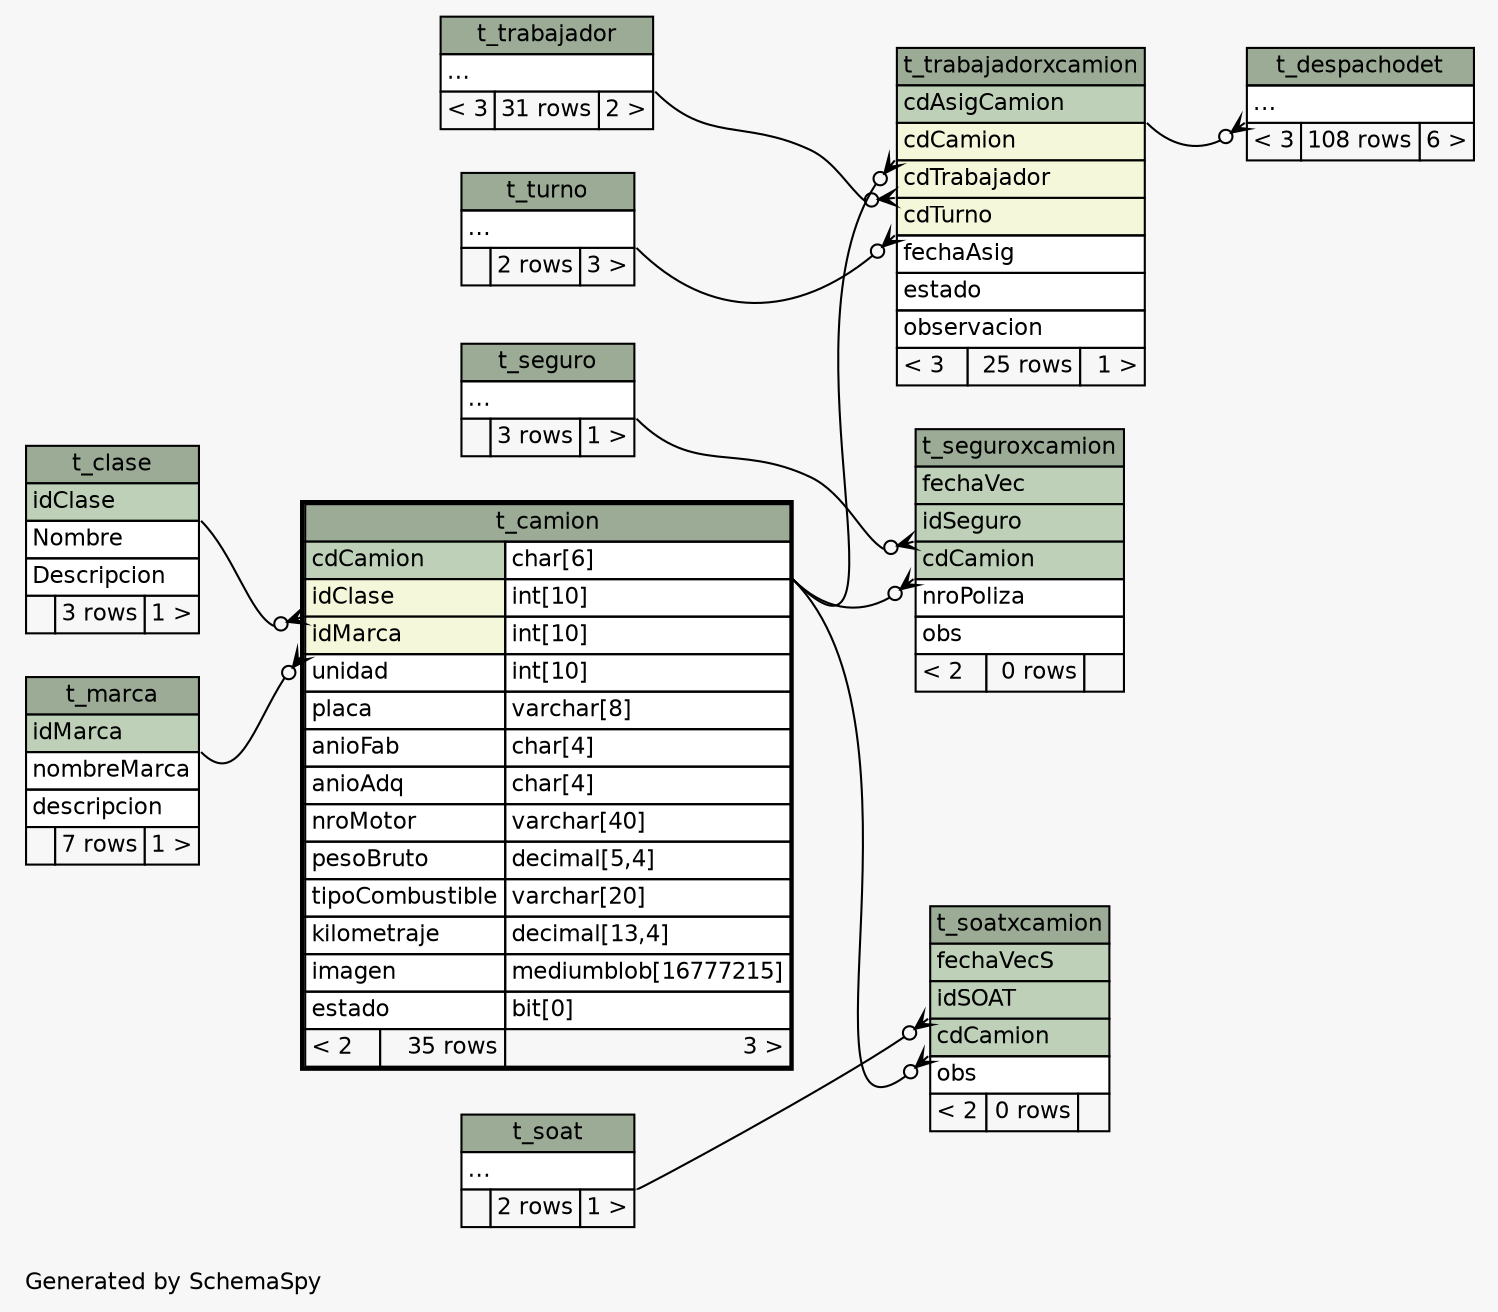 // dot null on Windows 7 6.1
// SchemaSpy rev 590
digraph "twoDegreesRelationshipsDiagram" {
  graph [
    rankdir="RL"
    bgcolor="#f7f7f7"
    label="\nGenerated by SchemaSpy"
    labeljust="l"
    nodesep="0.18"
    ranksep="0.46"
    fontname="Helvetica"
    fontsize="11"
  ];
  node [
    fontname="Helvetica"
    fontsize="11"
    shape="plaintext"
  ];
  edge [
    arrowsize="0.8"
  ];
  "t_camion":"idClase":sw -> "t_clase":"idClase":se [arrowhead=none dir=back arrowtail=crowodot];
  "t_camion":"idMarca":sw -> "t_marca":"idMarca":se [arrowhead=none dir=back arrowtail=crowodot];
  "t_despachodet":"elipses":sw -> "t_trabajadorxcamion":"cdAsigCamion":se [arrowhead=none dir=back arrowtail=crowodot];
  "t_seguroxcamion":"cdCamion":sw -> "t_camion":"cdCamion.type":se [arrowhead=none dir=back arrowtail=crowodot];
  "t_seguroxcamion":"idSeguro":sw -> "t_seguro":"elipses":se [arrowhead=none dir=back arrowtail=crowodot];
  "t_soatxcamion":"cdCamion":sw -> "t_camion":"cdCamion.type":se [arrowhead=none dir=back arrowtail=crowodot];
  "t_soatxcamion":"idSOAT":sw -> "t_soat":"elipses":se [arrowhead=none dir=back arrowtail=crowodot];
  "t_trabajadorxcamion":"cdCamion":sw -> "t_camion":"cdCamion.type":se [arrowhead=none dir=back arrowtail=crowodot];
  "t_trabajadorxcamion":"cdTrabajador":sw -> "t_trabajador":"elipses":se [arrowhead=none dir=back arrowtail=crowodot];
  "t_trabajadorxcamion":"cdTurno":sw -> "t_turno":"elipses":se [arrowhead=none dir=back arrowtail=crowodot];
  "t_camion" [
    label=<
    <TABLE BORDER="2" CELLBORDER="1" CELLSPACING="0" BGCOLOR="#ffffff">
      <TR><TD COLSPAN="3" BGCOLOR="#9bab96" ALIGN="CENTER">t_camion</TD></TR>
      <TR><TD PORT="cdCamion" COLSPAN="2" BGCOLOR="#bed1b8" ALIGN="LEFT">cdCamion</TD><TD PORT="cdCamion.type" ALIGN="LEFT">char[6]</TD></TR>
      <TR><TD PORT="idClase" COLSPAN="2" BGCOLOR="#f4f7da" ALIGN="LEFT">idClase</TD><TD PORT="idClase.type" ALIGN="LEFT">int[10]</TD></TR>
      <TR><TD PORT="idMarca" COLSPAN="2" BGCOLOR="#f4f7da" ALIGN="LEFT">idMarca</TD><TD PORT="idMarca.type" ALIGN="LEFT">int[10]</TD></TR>
      <TR><TD PORT="unidad" COLSPAN="2" ALIGN="LEFT">unidad</TD><TD PORT="unidad.type" ALIGN="LEFT">int[10]</TD></TR>
      <TR><TD PORT="placa" COLSPAN="2" ALIGN="LEFT">placa</TD><TD PORT="placa.type" ALIGN="LEFT">varchar[8]</TD></TR>
      <TR><TD PORT="anioFab" COLSPAN="2" ALIGN="LEFT">anioFab</TD><TD PORT="anioFab.type" ALIGN="LEFT">char[4]</TD></TR>
      <TR><TD PORT="anioAdq" COLSPAN="2" ALIGN="LEFT">anioAdq</TD><TD PORT="anioAdq.type" ALIGN="LEFT">char[4]</TD></TR>
      <TR><TD PORT="nroMotor" COLSPAN="2" ALIGN="LEFT">nroMotor</TD><TD PORT="nroMotor.type" ALIGN="LEFT">varchar[40]</TD></TR>
      <TR><TD PORT="pesoBruto" COLSPAN="2" ALIGN="LEFT">pesoBruto</TD><TD PORT="pesoBruto.type" ALIGN="LEFT">decimal[5,4]</TD></TR>
      <TR><TD PORT="tipoCombustible" COLSPAN="2" ALIGN="LEFT">tipoCombustible</TD><TD PORT="tipoCombustible.type" ALIGN="LEFT">varchar[20]</TD></TR>
      <TR><TD PORT="kilometraje" COLSPAN="2" ALIGN="LEFT">kilometraje</TD><TD PORT="kilometraje.type" ALIGN="LEFT">decimal[13,4]</TD></TR>
      <TR><TD PORT="imagen" COLSPAN="2" ALIGN="LEFT">imagen</TD><TD PORT="imagen.type" ALIGN="LEFT">mediumblob[16777215]</TD></TR>
      <TR><TD PORT="estado" COLSPAN="2" ALIGN="LEFT">estado</TD><TD PORT="estado.type" ALIGN="LEFT">bit[0]</TD></TR>
      <TR><TD ALIGN="LEFT" BGCOLOR="#f7f7f7">&lt; 2</TD><TD ALIGN="RIGHT" BGCOLOR="#f7f7f7">35 rows</TD><TD ALIGN="RIGHT" BGCOLOR="#f7f7f7">3 &gt;</TD></TR>
    </TABLE>>
    URL="t_camion.html"
    tooltip="t_camion"
  ];
  "t_clase" [
    label=<
    <TABLE BORDER="0" CELLBORDER="1" CELLSPACING="0" BGCOLOR="#ffffff">
      <TR><TD COLSPAN="3" BGCOLOR="#9bab96" ALIGN="CENTER">t_clase</TD></TR>
      <TR><TD PORT="idClase" COLSPAN="3" BGCOLOR="#bed1b8" ALIGN="LEFT">idClase</TD></TR>
      <TR><TD PORT="Nombre" COLSPAN="3" ALIGN="LEFT">Nombre</TD></TR>
      <TR><TD PORT="Descripcion" COLSPAN="3" ALIGN="LEFT">Descripcion</TD></TR>
      <TR><TD ALIGN="LEFT" BGCOLOR="#f7f7f7">  </TD><TD ALIGN="RIGHT" BGCOLOR="#f7f7f7">3 rows</TD><TD ALIGN="RIGHT" BGCOLOR="#f7f7f7">1 &gt;</TD></TR>
    </TABLE>>
    URL="t_clase.html"
    tooltip="t_clase"
  ];
  "t_despachodet" [
    label=<
    <TABLE BORDER="0" CELLBORDER="1" CELLSPACING="0" BGCOLOR="#ffffff">
      <TR><TD COLSPAN="3" BGCOLOR="#9bab96" ALIGN="CENTER">t_despachodet</TD></TR>
      <TR><TD PORT="elipses" COLSPAN="3" ALIGN="LEFT">...</TD></TR>
      <TR><TD ALIGN="LEFT" BGCOLOR="#f7f7f7">&lt; 3</TD><TD ALIGN="RIGHT" BGCOLOR="#f7f7f7">108 rows</TD><TD ALIGN="RIGHT" BGCOLOR="#f7f7f7">6 &gt;</TD></TR>
    </TABLE>>
    URL="t_despachodet.html"
    tooltip="t_despachodet"
  ];
  "t_marca" [
    label=<
    <TABLE BORDER="0" CELLBORDER="1" CELLSPACING="0" BGCOLOR="#ffffff">
      <TR><TD COLSPAN="3" BGCOLOR="#9bab96" ALIGN="CENTER">t_marca</TD></TR>
      <TR><TD PORT="idMarca" COLSPAN="3" BGCOLOR="#bed1b8" ALIGN="LEFT">idMarca</TD></TR>
      <TR><TD PORT="nombreMarca" COLSPAN="3" ALIGN="LEFT">nombreMarca</TD></TR>
      <TR><TD PORT="descripcion" COLSPAN="3" ALIGN="LEFT">descripcion</TD></TR>
      <TR><TD ALIGN="LEFT" BGCOLOR="#f7f7f7">  </TD><TD ALIGN="RIGHT" BGCOLOR="#f7f7f7">7 rows</TD><TD ALIGN="RIGHT" BGCOLOR="#f7f7f7">1 &gt;</TD></TR>
    </TABLE>>
    URL="t_marca.html"
    tooltip="t_marca"
  ];
  "t_seguro" [
    label=<
    <TABLE BORDER="0" CELLBORDER="1" CELLSPACING="0" BGCOLOR="#ffffff">
      <TR><TD COLSPAN="3" BGCOLOR="#9bab96" ALIGN="CENTER">t_seguro</TD></TR>
      <TR><TD PORT="elipses" COLSPAN="3" ALIGN="LEFT">...</TD></TR>
      <TR><TD ALIGN="LEFT" BGCOLOR="#f7f7f7">  </TD><TD ALIGN="RIGHT" BGCOLOR="#f7f7f7">3 rows</TD><TD ALIGN="RIGHT" BGCOLOR="#f7f7f7">1 &gt;</TD></TR>
    </TABLE>>
    URL="t_seguro.html"
    tooltip="t_seguro"
  ];
  "t_seguroxcamion" [
    label=<
    <TABLE BORDER="0" CELLBORDER="1" CELLSPACING="0" BGCOLOR="#ffffff">
      <TR><TD COLSPAN="3" BGCOLOR="#9bab96" ALIGN="CENTER">t_seguroxcamion</TD></TR>
      <TR><TD PORT="fechaVec" COLSPAN="3" BGCOLOR="#bed1b8" ALIGN="LEFT">fechaVec</TD></TR>
      <TR><TD PORT="idSeguro" COLSPAN="3" BGCOLOR="#bed1b8" ALIGN="LEFT">idSeguro</TD></TR>
      <TR><TD PORT="cdCamion" COLSPAN="3" BGCOLOR="#bed1b8" ALIGN="LEFT">cdCamion</TD></TR>
      <TR><TD PORT="nroPoliza" COLSPAN="3" ALIGN="LEFT">nroPoliza</TD></TR>
      <TR><TD PORT="obs" COLSPAN="3" ALIGN="LEFT">obs</TD></TR>
      <TR><TD ALIGN="LEFT" BGCOLOR="#f7f7f7">&lt; 2</TD><TD ALIGN="RIGHT" BGCOLOR="#f7f7f7">0 rows</TD><TD ALIGN="RIGHT" BGCOLOR="#f7f7f7">  </TD></TR>
    </TABLE>>
    URL="t_seguroxcamion.html"
    tooltip="t_seguroxcamion"
  ];
  "t_soat" [
    label=<
    <TABLE BORDER="0" CELLBORDER="1" CELLSPACING="0" BGCOLOR="#ffffff">
      <TR><TD COLSPAN="3" BGCOLOR="#9bab96" ALIGN="CENTER">t_soat</TD></TR>
      <TR><TD PORT="elipses" COLSPAN="3" ALIGN="LEFT">...</TD></TR>
      <TR><TD ALIGN="LEFT" BGCOLOR="#f7f7f7">  </TD><TD ALIGN="RIGHT" BGCOLOR="#f7f7f7">2 rows</TD><TD ALIGN="RIGHT" BGCOLOR="#f7f7f7">1 &gt;</TD></TR>
    </TABLE>>
    URL="t_soat.html"
    tooltip="t_soat"
  ];
  "t_soatxcamion" [
    label=<
    <TABLE BORDER="0" CELLBORDER="1" CELLSPACING="0" BGCOLOR="#ffffff">
      <TR><TD COLSPAN="3" BGCOLOR="#9bab96" ALIGN="CENTER">t_soatxcamion</TD></TR>
      <TR><TD PORT="fechaVecS" COLSPAN="3" BGCOLOR="#bed1b8" ALIGN="LEFT">fechaVecS</TD></TR>
      <TR><TD PORT="idSOAT" COLSPAN="3" BGCOLOR="#bed1b8" ALIGN="LEFT">idSOAT</TD></TR>
      <TR><TD PORT="cdCamion" COLSPAN="3" BGCOLOR="#bed1b8" ALIGN="LEFT">cdCamion</TD></TR>
      <TR><TD PORT="obs" COLSPAN="3" ALIGN="LEFT">obs</TD></TR>
      <TR><TD ALIGN="LEFT" BGCOLOR="#f7f7f7">&lt; 2</TD><TD ALIGN="RIGHT" BGCOLOR="#f7f7f7">0 rows</TD><TD ALIGN="RIGHT" BGCOLOR="#f7f7f7">  </TD></TR>
    </TABLE>>
    URL="t_soatxcamion.html"
    tooltip="t_soatxcamion"
  ];
  "t_trabajador" [
    label=<
    <TABLE BORDER="0" CELLBORDER="1" CELLSPACING="0" BGCOLOR="#ffffff">
      <TR><TD COLSPAN="3" BGCOLOR="#9bab96" ALIGN="CENTER">t_trabajador</TD></TR>
      <TR><TD PORT="elipses" COLSPAN="3" ALIGN="LEFT">...</TD></TR>
      <TR><TD ALIGN="LEFT" BGCOLOR="#f7f7f7">&lt; 3</TD><TD ALIGN="RIGHT" BGCOLOR="#f7f7f7">31 rows</TD><TD ALIGN="RIGHT" BGCOLOR="#f7f7f7">2 &gt;</TD></TR>
    </TABLE>>
    URL="t_trabajador.html"
    tooltip="t_trabajador"
  ];
  "t_trabajadorxcamion" [
    label=<
    <TABLE BORDER="0" CELLBORDER="1" CELLSPACING="0" BGCOLOR="#ffffff">
      <TR><TD COLSPAN="3" BGCOLOR="#9bab96" ALIGN="CENTER">t_trabajadorxcamion</TD></TR>
      <TR><TD PORT="cdAsigCamion" COLSPAN="3" BGCOLOR="#bed1b8" ALIGN="LEFT">cdAsigCamion</TD></TR>
      <TR><TD PORT="cdCamion" COLSPAN="3" BGCOLOR="#f4f7da" ALIGN="LEFT">cdCamion</TD></TR>
      <TR><TD PORT="cdTrabajador" COLSPAN="3" BGCOLOR="#f4f7da" ALIGN="LEFT">cdTrabajador</TD></TR>
      <TR><TD PORT="cdTurno" COLSPAN="3" BGCOLOR="#f4f7da" ALIGN="LEFT">cdTurno</TD></TR>
      <TR><TD PORT="fechaAsig" COLSPAN="3" ALIGN="LEFT">fechaAsig</TD></TR>
      <TR><TD PORT="estado" COLSPAN="3" ALIGN="LEFT">estado</TD></TR>
      <TR><TD PORT="observacion" COLSPAN="3" ALIGN="LEFT">observacion</TD></TR>
      <TR><TD ALIGN="LEFT" BGCOLOR="#f7f7f7">&lt; 3</TD><TD ALIGN="RIGHT" BGCOLOR="#f7f7f7">25 rows</TD><TD ALIGN="RIGHT" BGCOLOR="#f7f7f7">1 &gt;</TD></TR>
    </TABLE>>
    URL="t_trabajadorxcamion.html"
    tooltip="t_trabajadorxcamion"
  ];
  "t_turno" [
    label=<
    <TABLE BORDER="0" CELLBORDER="1" CELLSPACING="0" BGCOLOR="#ffffff">
      <TR><TD COLSPAN="3" BGCOLOR="#9bab96" ALIGN="CENTER">t_turno</TD></TR>
      <TR><TD PORT="elipses" COLSPAN="3" ALIGN="LEFT">...</TD></TR>
      <TR><TD ALIGN="LEFT" BGCOLOR="#f7f7f7">  </TD><TD ALIGN="RIGHT" BGCOLOR="#f7f7f7">2 rows</TD><TD ALIGN="RIGHT" BGCOLOR="#f7f7f7">3 &gt;</TD></TR>
    </TABLE>>
    URL="t_turno.html"
    tooltip="t_turno"
  ];
}
